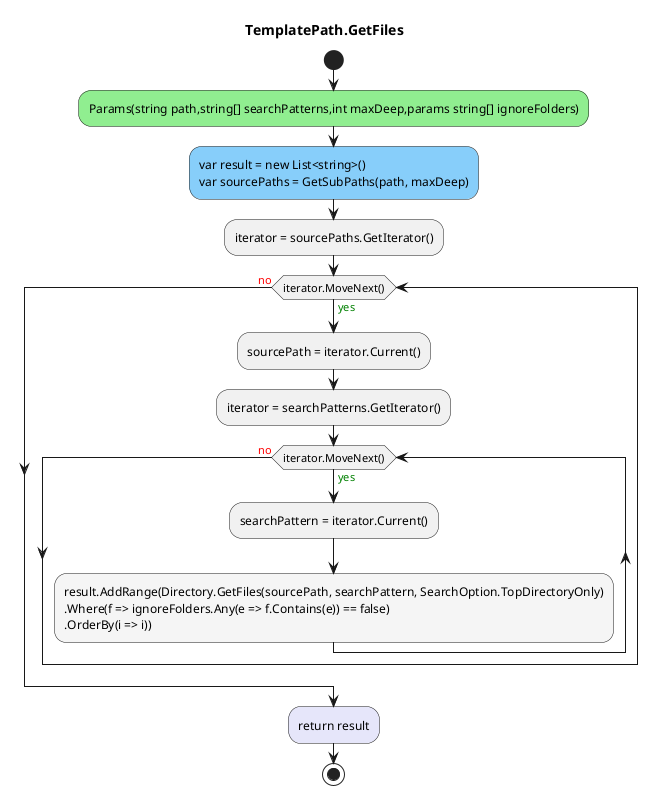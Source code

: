 @startuml TemplatePath.GetFiles
title TemplatePath.GetFiles
start
#LightGreen:Params(string path,string[] searchPatterns,int maxDeep,params string[] ignoreFolders);
#LightSkyBlue:var result = new List<string>()\nvar sourcePaths = GetSubPaths(path, maxDeep);
:iterator = sourcePaths.GetIterator();
while (iterator.MoveNext()) is (<color:green>yes)
:sourcePath = iterator.Current();
            :iterator = searchPatterns.GetIterator();
            while (iterator.MoveNext()) is (<color:green>yes)
            :searchPattern = iterator.Current();
                                #WhiteSmoke:result.AddRange(Directory.GetFiles(sourcePath, searchPattern, SearchOption.TopDirectoryOnly)
                          .Where(f => ignoreFolders.Any(e => f.Contains(e)) == false)
                          .OrderBy(i => i));
            endwhile (<color:red>no)
endwhile (<color:red>no)
#Lavender:return result;
stop
@enduml
